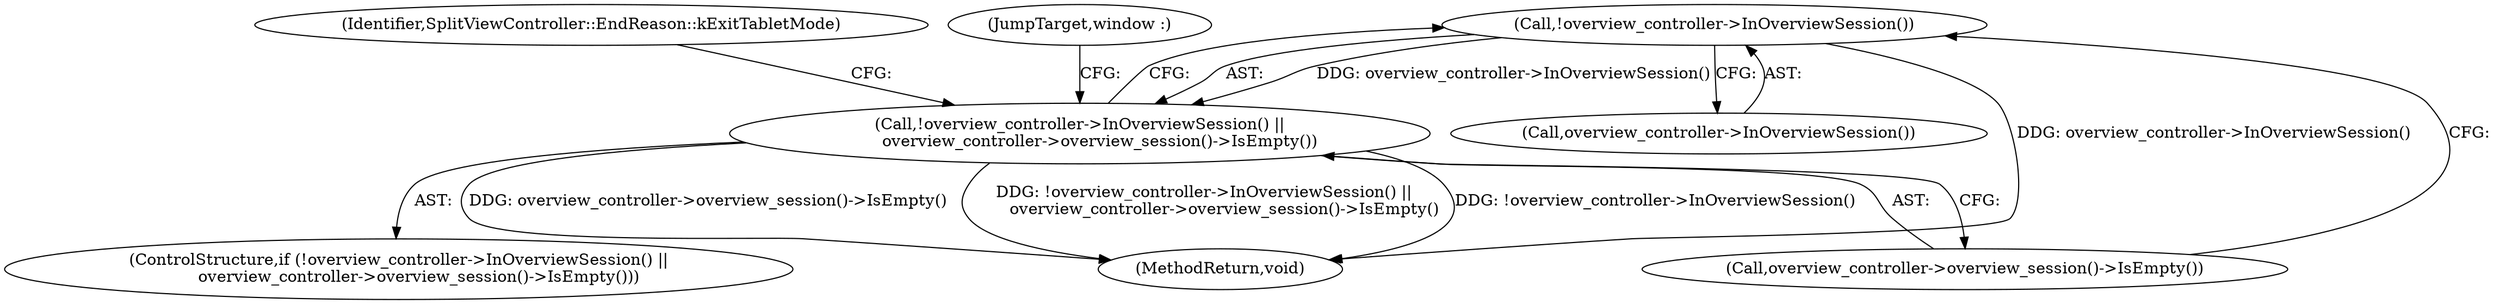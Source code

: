 digraph "1_Chrome_13e1002277287ed0090b2ca76c2d01545e677935_2@del" {
"1000121" [label="(Call,!overview_controller->InOverviewSession())"];
"1000120" [label="(Call,!overview_controller->InOverviewSession() ||\n        overview_controller->overview_session()->IsEmpty())"];
"1000121" [label="(Call,!overview_controller->InOverviewSession())"];
"1000128" [label="(JumpTarget,window :)"];
"1000123" [label="(Call,overview_controller->overview_session()->IsEmpty())"];
"1000126" [label="(Identifier,SplitViewController::EndReason::kExitTabletMode)"];
"1000144" [label="(MethodReturn,void)"];
"1000120" [label="(Call,!overview_controller->InOverviewSession() ||\n        overview_controller->overview_session()->IsEmpty())"];
"1000119" [label="(ControlStructure,if (!overview_controller->InOverviewSession() ||\n        overview_controller->overview_session()->IsEmpty()))"];
"1000122" [label="(Call,overview_controller->InOverviewSession())"];
"1000121" -> "1000120"  [label="AST: "];
"1000121" -> "1000122"  [label="CFG: "];
"1000122" -> "1000121"  [label="AST: "];
"1000123" -> "1000121"  [label="CFG: "];
"1000120" -> "1000121"  [label="CFG: "];
"1000121" -> "1000144"  [label="DDG: overview_controller->InOverviewSession()"];
"1000121" -> "1000120"  [label="DDG: overview_controller->InOverviewSession()"];
"1000120" -> "1000119"  [label="AST: "];
"1000120" -> "1000123"  [label="CFG: "];
"1000123" -> "1000120"  [label="AST: "];
"1000126" -> "1000120"  [label="CFG: "];
"1000128" -> "1000120"  [label="CFG: "];
"1000120" -> "1000144"  [label="DDG: !overview_controller->InOverviewSession()"];
"1000120" -> "1000144"  [label="DDG: overview_controller->overview_session()->IsEmpty()"];
"1000120" -> "1000144"  [label="DDG: !overview_controller->InOverviewSession() ||\n        overview_controller->overview_session()->IsEmpty()"];
}
